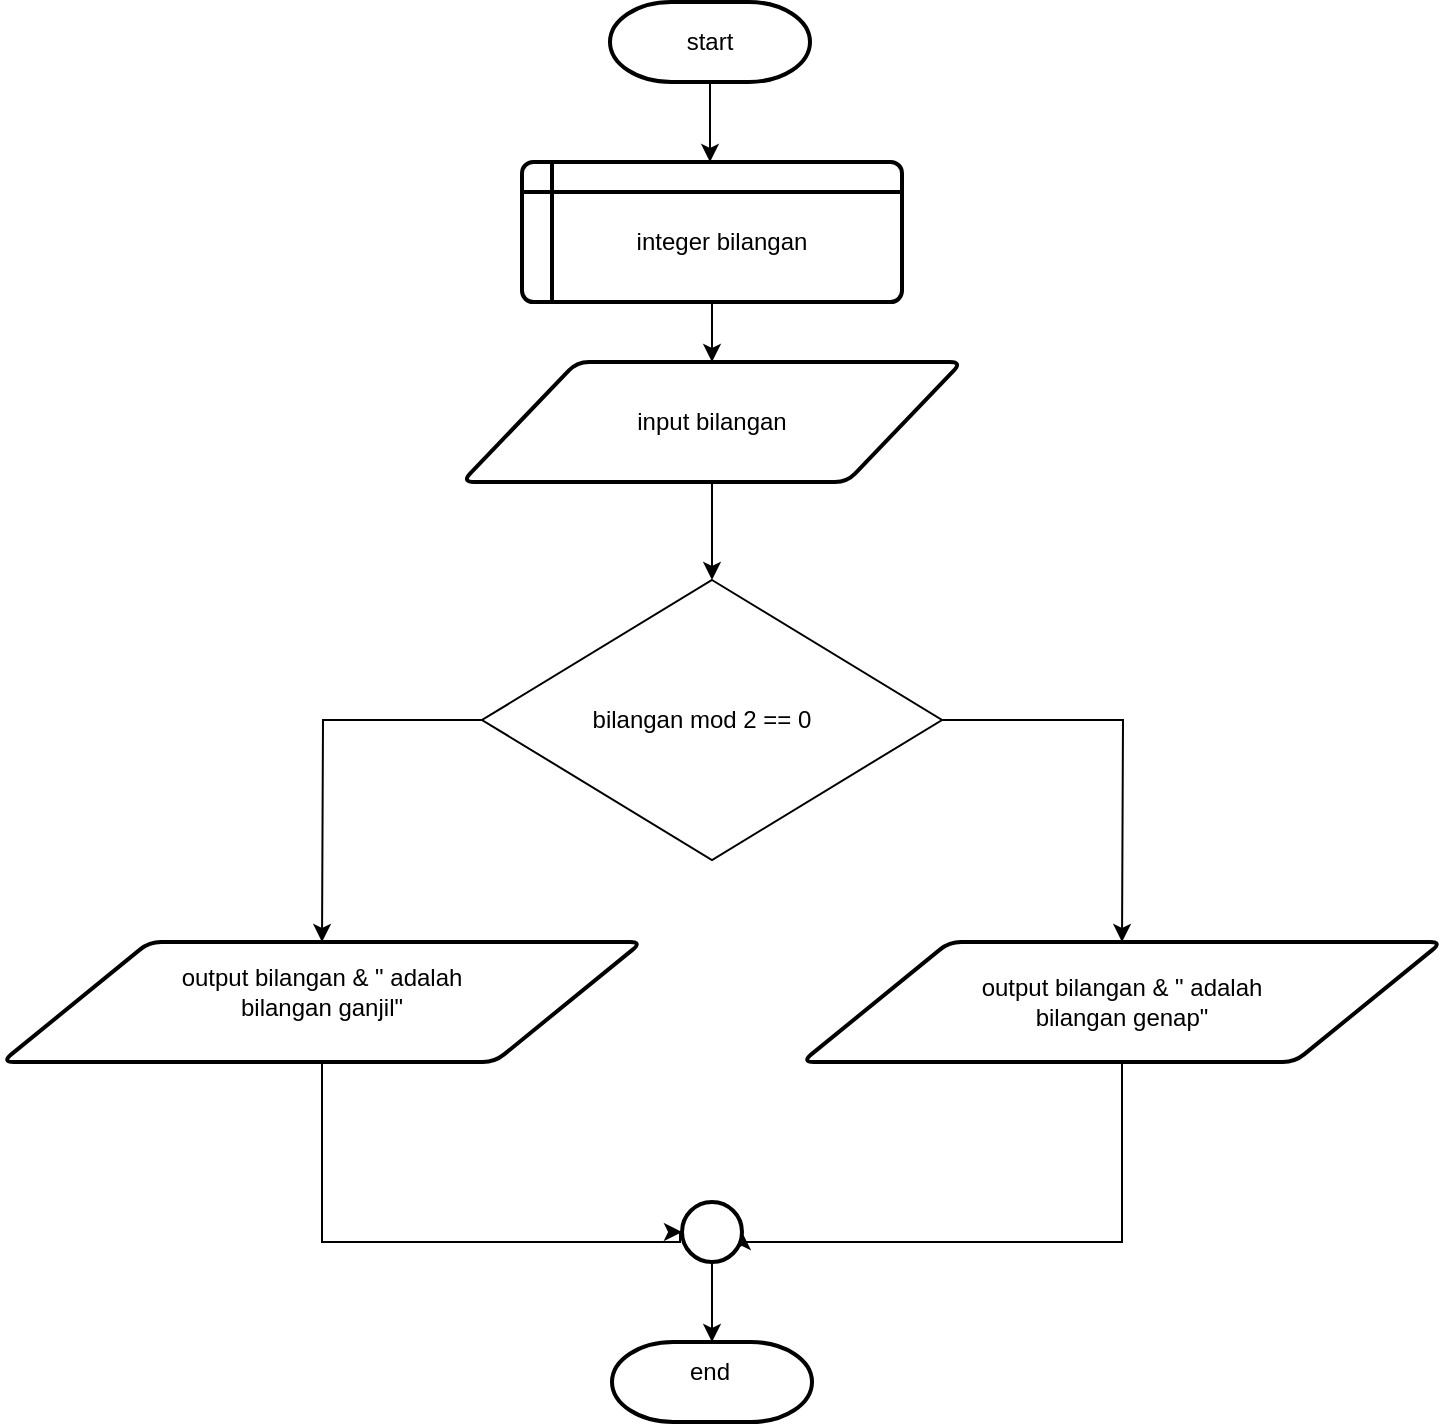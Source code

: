 <mxfile version="22.0.4" type="github">
  <diagram id="C5RBs43oDa-KdzZeNtuy" name="Page-1">
    <mxGraphModel dx="879" dy="478" grid="1" gridSize="10" guides="1" tooltips="1" connect="1" arrows="1" fold="1" page="1" pageScale="1" pageWidth="827" pageHeight="1169" math="0" shadow="0">
      <root>
        <mxCell id="WIyWlLk6GJQsqaUBKTNV-0" />
        <mxCell id="WIyWlLk6GJQsqaUBKTNV-1" parent="WIyWlLk6GJQsqaUBKTNV-0" />
        <mxCell id="_z-e2lT974UNmgnbxJge-1" style="edgeStyle=orthogonalEdgeStyle;rounded=0;orthogonalLoop=1;jettySize=auto;html=1;" edge="1" parent="WIyWlLk6GJQsqaUBKTNV-1" source="_z-e2lT974UNmgnbxJge-0">
          <mxGeometry relative="1" as="geometry">
            <mxPoint x="414" y="170" as="targetPoint" />
          </mxGeometry>
        </mxCell>
        <mxCell id="_z-e2lT974UNmgnbxJge-0" value="" style="strokeWidth=2;html=1;shape=mxgraph.flowchart.terminator;whiteSpace=wrap;" vertex="1" parent="WIyWlLk6GJQsqaUBKTNV-1">
          <mxGeometry x="364" y="90" width="100" height="40" as="geometry" />
        </mxCell>
        <mxCell id="_z-e2lT974UNmgnbxJge-3" style="edgeStyle=orthogonalEdgeStyle;rounded=0;orthogonalLoop=1;jettySize=auto;html=1;" edge="1" parent="WIyWlLk6GJQsqaUBKTNV-1" source="_z-e2lT974UNmgnbxJge-2">
          <mxGeometry relative="1" as="geometry">
            <mxPoint x="415" y="270" as="targetPoint" />
          </mxGeometry>
        </mxCell>
        <mxCell id="_z-e2lT974UNmgnbxJge-2" value="" style="shape=internalStorage;whiteSpace=wrap;html=1;dx=15;dy=15;rounded=1;arcSize=8;strokeWidth=2;" vertex="1" parent="WIyWlLk6GJQsqaUBKTNV-1">
          <mxGeometry x="320" y="170" width="190" height="70" as="geometry" />
        </mxCell>
        <mxCell id="_z-e2lT974UNmgnbxJge-7" style="edgeStyle=orthogonalEdgeStyle;rounded=0;orthogonalLoop=1;jettySize=auto;html=1;entryX=0.5;entryY=0;entryDx=0;entryDy=0;" edge="1" parent="WIyWlLk6GJQsqaUBKTNV-1" source="_z-e2lT974UNmgnbxJge-4" target="_z-e2lT974UNmgnbxJge-6">
          <mxGeometry relative="1" as="geometry" />
        </mxCell>
        <mxCell id="_z-e2lT974UNmgnbxJge-4" value="" style="shape=parallelogram;html=1;strokeWidth=2;perimeter=parallelogramPerimeter;whiteSpace=wrap;rounded=1;arcSize=12;size=0.23;" vertex="1" parent="WIyWlLk6GJQsqaUBKTNV-1">
          <mxGeometry x="290" y="270" width="250" height="60" as="geometry" />
        </mxCell>
        <mxCell id="_z-e2lT974UNmgnbxJge-9" style="edgeStyle=orthogonalEdgeStyle;rounded=0;orthogonalLoop=1;jettySize=auto;html=1;" edge="1" parent="WIyWlLk6GJQsqaUBKTNV-1" source="_z-e2lT974UNmgnbxJge-6">
          <mxGeometry relative="1" as="geometry">
            <mxPoint x="220" y="560" as="targetPoint" />
          </mxGeometry>
        </mxCell>
        <mxCell id="_z-e2lT974UNmgnbxJge-11" style="edgeStyle=orthogonalEdgeStyle;rounded=0;orthogonalLoop=1;jettySize=auto;html=1;" edge="1" parent="WIyWlLk6GJQsqaUBKTNV-1" source="_z-e2lT974UNmgnbxJge-6">
          <mxGeometry relative="1" as="geometry">
            <mxPoint x="620" y="560" as="targetPoint" />
          </mxGeometry>
        </mxCell>
        <mxCell id="_z-e2lT974UNmgnbxJge-6" value="" style="rhombus;whiteSpace=wrap;html=1;" vertex="1" parent="WIyWlLk6GJQsqaUBKTNV-1">
          <mxGeometry x="300" y="379" width="230" height="140" as="geometry" />
        </mxCell>
        <mxCell id="_z-e2lT974UNmgnbxJge-18" style="edgeStyle=orthogonalEdgeStyle;rounded=0;orthogonalLoop=1;jettySize=auto;html=1;entryX=0;entryY=0.5;entryDx=0;entryDy=0;entryPerimeter=0;" edge="1" parent="WIyWlLk6GJQsqaUBKTNV-1" source="_z-e2lT974UNmgnbxJge-12" target="_z-e2lT974UNmgnbxJge-23">
          <mxGeometry relative="1" as="geometry">
            <mxPoint x="390" y="710" as="targetPoint" />
            <Array as="points">
              <mxPoint x="220" y="710" />
              <mxPoint x="399" y="710" />
            </Array>
          </mxGeometry>
        </mxCell>
        <mxCell id="_z-e2lT974UNmgnbxJge-12" value="" style="shape=parallelogram;html=1;strokeWidth=2;perimeter=parallelogramPerimeter;whiteSpace=wrap;rounded=1;arcSize=12;size=0.23;" vertex="1" parent="WIyWlLk6GJQsqaUBKTNV-1">
          <mxGeometry x="60" y="560" width="320" height="60" as="geometry" />
        </mxCell>
        <mxCell id="_z-e2lT974UNmgnbxJge-19" style="edgeStyle=orthogonalEdgeStyle;rounded=0;orthogonalLoop=1;jettySize=auto;html=1;entryX=1;entryY=0.5;entryDx=0;entryDy=0;entryPerimeter=0;" edge="1" parent="WIyWlLk6GJQsqaUBKTNV-1" source="_z-e2lT974UNmgnbxJge-13" target="_z-e2lT974UNmgnbxJge-23">
          <mxGeometry relative="1" as="geometry">
            <mxPoint x="440" y="710" as="targetPoint" />
            <Array as="points">
              <mxPoint x="620" y="710" />
              <mxPoint x="430" y="710" />
            </Array>
          </mxGeometry>
        </mxCell>
        <mxCell id="_z-e2lT974UNmgnbxJge-13" value="" style="shape=parallelogram;html=1;strokeWidth=2;perimeter=parallelogramPerimeter;whiteSpace=wrap;rounded=1;arcSize=12;size=0.23;" vertex="1" parent="WIyWlLk6GJQsqaUBKTNV-1">
          <mxGeometry x="460" y="560" width="320" height="60" as="geometry" />
        </mxCell>
        <mxCell id="_z-e2lT974UNmgnbxJge-24" style="edgeStyle=orthogonalEdgeStyle;rounded=0;orthogonalLoop=1;jettySize=auto;html=1;" edge="1" parent="WIyWlLk6GJQsqaUBKTNV-1" source="_z-e2lT974UNmgnbxJge-23" target="_z-e2lT974UNmgnbxJge-25">
          <mxGeometry relative="1" as="geometry">
            <mxPoint x="415" y="760" as="targetPoint" />
          </mxGeometry>
        </mxCell>
        <mxCell id="_z-e2lT974UNmgnbxJge-23" value="" style="strokeWidth=2;html=1;shape=mxgraph.flowchart.start_2;whiteSpace=wrap;" vertex="1" parent="WIyWlLk6GJQsqaUBKTNV-1">
          <mxGeometry x="400" y="690" width="30" height="30" as="geometry" />
        </mxCell>
        <mxCell id="_z-e2lT974UNmgnbxJge-25" value="" style="strokeWidth=2;html=1;shape=mxgraph.flowchart.terminator;whiteSpace=wrap;" vertex="1" parent="WIyWlLk6GJQsqaUBKTNV-1">
          <mxGeometry x="365" y="760" width="100" height="40" as="geometry" />
        </mxCell>
        <mxCell id="_z-e2lT974UNmgnbxJge-26" value="start" style="text;html=1;strokeColor=none;fillColor=none;align=center;verticalAlign=middle;whiteSpace=wrap;rounded=0;" vertex="1" parent="WIyWlLk6GJQsqaUBKTNV-1">
          <mxGeometry x="384" y="95" width="60" height="30" as="geometry" />
        </mxCell>
        <mxCell id="_z-e2lT974UNmgnbxJge-27" value="integer bilangan" style="text;html=1;strokeColor=none;fillColor=none;align=center;verticalAlign=middle;whiteSpace=wrap;rounded=0;" vertex="1" parent="WIyWlLk6GJQsqaUBKTNV-1">
          <mxGeometry x="340" y="190" width="160" height="40" as="geometry" />
        </mxCell>
        <mxCell id="_z-e2lT974UNmgnbxJge-28" value="input bilangan" style="text;html=1;strokeColor=none;fillColor=none;align=center;verticalAlign=middle;whiteSpace=wrap;rounded=0;" vertex="1" parent="WIyWlLk6GJQsqaUBKTNV-1">
          <mxGeometry x="340" y="280" width="150" height="40" as="geometry" />
        </mxCell>
        <mxCell id="_z-e2lT974UNmgnbxJge-29" value="bilangan mod 2 == 0" style="text;html=1;strokeColor=none;fillColor=none;align=center;verticalAlign=middle;whiteSpace=wrap;rounded=0;" vertex="1" parent="WIyWlLk6GJQsqaUBKTNV-1">
          <mxGeometry x="330" y="434" width="160" height="30" as="geometry" />
        </mxCell>
        <mxCell id="_z-e2lT974UNmgnbxJge-30" value="output bilangan &amp;amp; &quot; adalah bilangan ganjil&quot;" style="text;html=1;strokeColor=none;fillColor=none;align=center;verticalAlign=middle;whiteSpace=wrap;rounded=0;" vertex="1" parent="WIyWlLk6GJQsqaUBKTNV-1">
          <mxGeometry x="140" y="570" width="160" height="30" as="geometry" />
        </mxCell>
        <mxCell id="_z-e2lT974UNmgnbxJge-31" value="output bilangan &amp;amp; &quot; adalah bilangan genap&quot;" style="text;html=1;strokeColor=none;fillColor=none;align=center;verticalAlign=middle;whiteSpace=wrap;rounded=0;" vertex="1" parent="WIyWlLk6GJQsqaUBKTNV-1">
          <mxGeometry x="535" y="575" width="170" height="30" as="geometry" />
        </mxCell>
        <mxCell id="_z-e2lT974UNmgnbxJge-32" value="end" style="text;html=1;strokeColor=none;fillColor=none;align=center;verticalAlign=middle;whiteSpace=wrap;rounded=0;" vertex="1" parent="WIyWlLk6GJQsqaUBKTNV-1">
          <mxGeometry x="384" y="760" width="60" height="30" as="geometry" />
        </mxCell>
      </root>
    </mxGraphModel>
  </diagram>
</mxfile>
